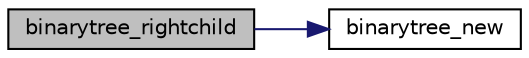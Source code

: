 digraph "binarytree_rightchild"
{
 // INTERACTIVE_SVG=YES
 // LATEX_PDF_SIZE
  edge [fontname="Helvetica",fontsize="10",labelfontname="Helvetica",labelfontsize="10"];
  node [fontname="Helvetica",fontsize="10",shape=record];
  rankdir="LR";
  Node45 [label="binarytree_rightchild",height=0.2,width=0.4,color="black", fillcolor="grey75", style="filled", fontcolor="black",tooltip=" "];
  Node45 -> Node46 [color="midnightblue",fontsize="10",style="solid",fontname="Helvetica"];
  Node46 [label="binarytree_new",height=0.2,width=0.4,color="black", fillcolor="white", style="filled",URL="$bintree_8h.html#ae8a180180a2f35cf6f6bda81a9546736",tooltip=" "];
}
